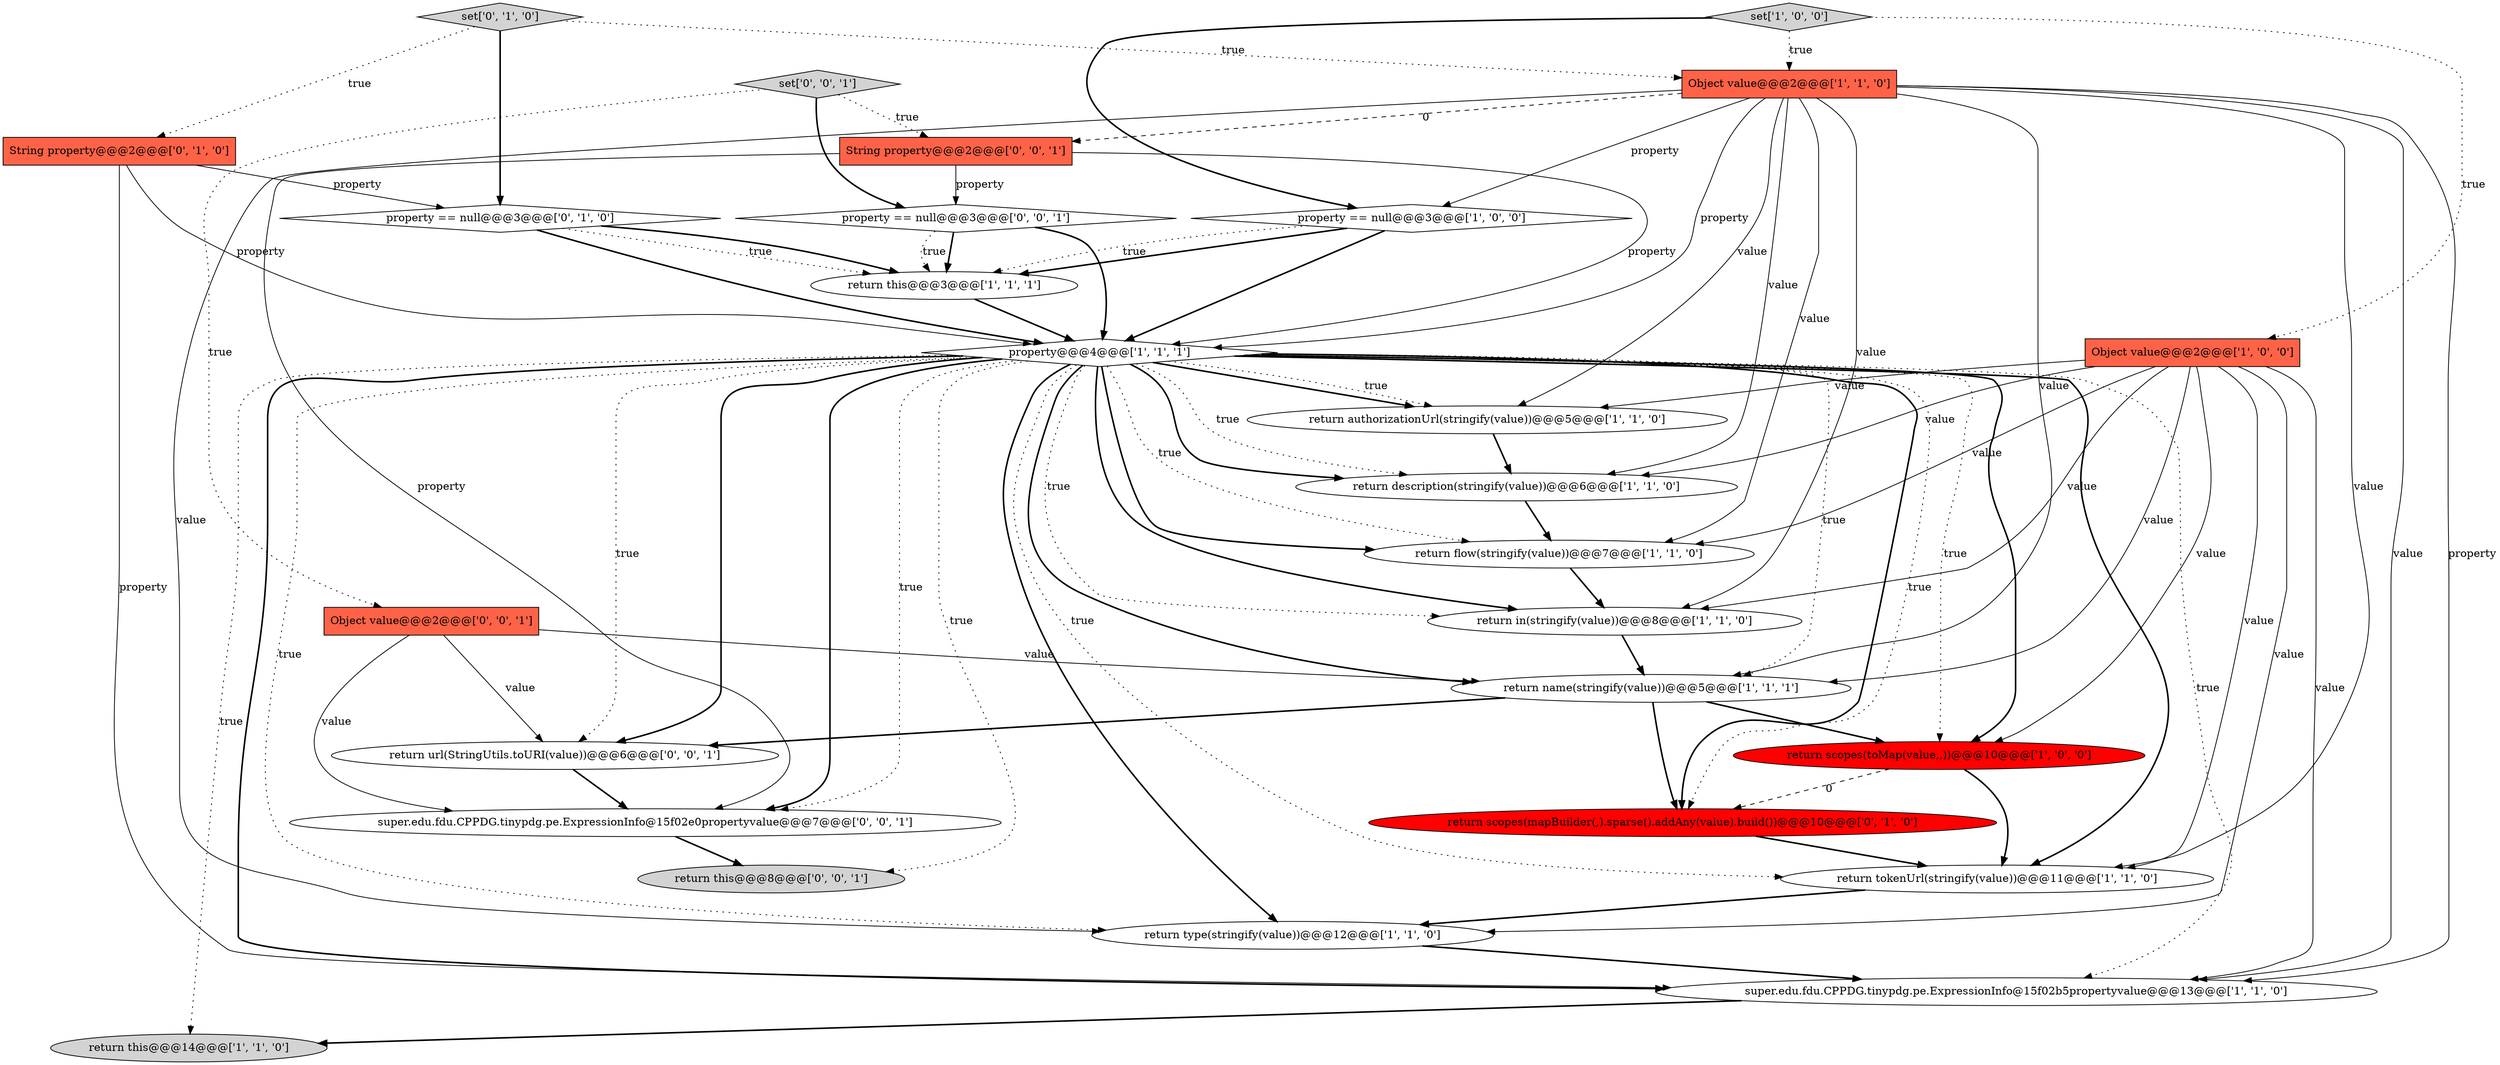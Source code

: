 digraph {
1 [style = filled, label = "return flow(stringify(value))@@@7@@@['1', '1', '0']", fillcolor = white, shape = ellipse image = "AAA0AAABBB1BBB"];
22 [style = filled, label = "super.edu.fdu.CPPDG.tinypdg.pe.ExpressionInfo@15f02e0propertyvalue@@@7@@@['0', '0', '1']", fillcolor = white, shape = ellipse image = "AAA0AAABBB3BBB"];
4 [style = filled, label = "super.edu.fdu.CPPDG.tinypdg.pe.ExpressionInfo@15f02b5propertyvalue@@@13@@@['1', '1', '0']", fillcolor = white, shape = ellipse image = "AAA0AAABBB1BBB"];
3 [style = filled, label = "property == null@@@3@@@['1', '0', '0']", fillcolor = white, shape = diamond image = "AAA0AAABBB1BBB"];
23 [style = filled, label = "property == null@@@3@@@['0', '0', '1']", fillcolor = white, shape = diamond image = "AAA0AAABBB3BBB"];
2 [style = filled, label = "return this@@@14@@@['1', '1', '0']", fillcolor = lightgray, shape = ellipse image = "AAA0AAABBB1BBB"];
17 [style = filled, label = "String property@@@2@@@['0', '1', '0']", fillcolor = tomato, shape = box image = "AAA0AAABBB2BBB"];
18 [style = filled, label = "return scopes(mapBuilder(,).sparse().addAny(value).build())@@@10@@@['0', '1', '0']", fillcolor = red, shape = ellipse image = "AAA1AAABBB2BBB"];
20 [style = filled, label = "Object value@@@2@@@['0', '0', '1']", fillcolor = tomato, shape = box image = "AAA0AAABBB3BBB"];
5 [style = filled, label = "return description(stringify(value))@@@6@@@['1', '1', '0']", fillcolor = white, shape = ellipse image = "AAA0AAABBB1BBB"];
12 [style = filled, label = "property@@@4@@@['1', '1', '1']", fillcolor = white, shape = diamond image = "AAA0AAABBB1BBB"];
6 [style = filled, label = "return in(stringify(value))@@@8@@@['1', '1', '0']", fillcolor = white, shape = ellipse image = "AAA0AAABBB1BBB"];
16 [style = filled, label = "property == null@@@3@@@['0', '1', '0']", fillcolor = white, shape = diamond image = "AAA0AAABBB2BBB"];
14 [style = filled, label = "return authorizationUrl(stringify(value))@@@5@@@['1', '1', '0']", fillcolor = white, shape = ellipse image = "AAA0AAABBB1BBB"];
7 [style = filled, label = "set['1', '0', '0']", fillcolor = lightgray, shape = diamond image = "AAA0AAABBB1BBB"];
26 [style = filled, label = "set['0', '0', '1']", fillcolor = lightgray, shape = diamond image = "AAA0AAABBB3BBB"];
8 [style = filled, label = "return this@@@3@@@['1', '1', '1']", fillcolor = white, shape = ellipse image = "AAA0AAABBB1BBB"];
9 [style = filled, label = "return type(stringify(value))@@@12@@@['1', '1', '0']", fillcolor = white, shape = ellipse image = "AAA0AAABBB1BBB"];
19 [style = filled, label = "set['0', '1', '0']", fillcolor = lightgray, shape = diamond image = "AAA0AAABBB2BBB"];
25 [style = filled, label = "return this@@@8@@@['0', '0', '1']", fillcolor = lightgray, shape = ellipse image = "AAA0AAABBB3BBB"];
24 [style = filled, label = "String property@@@2@@@['0', '0', '1']", fillcolor = tomato, shape = box image = "AAA0AAABBB3BBB"];
21 [style = filled, label = "return url(StringUtils.toURI(value))@@@6@@@['0', '0', '1']", fillcolor = white, shape = ellipse image = "AAA0AAABBB3BBB"];
15 [style = filled, label = "Object value@@@2@@@['1', '1', '0']", fillcolor = tomato, shape = box image = "AAA0AAABBB1BBB"];
11 [style = filled, label = "return tokenUrl(stringify(value))@@@11@@@['1', '1', '0']", fillcolor = white, shape = ellipse image = "AAA0AAABBB1BBB"];
10 [style = filled, label = "return scopes(toMap(value,,))@@@10@@@['1', '0', '0']", fillcolor = red, shape = ellipse image = "AAA1AAABBB1BBB"];
13 [style = filled, label = "Object value@@@2@@@['1', '0', '0']", fillcolor = tomato, shape = box image = "AAA0AAABBB1BBB"];
0 [style = filled, label = "return name(stringify(value))@@@5@@@['1', '1', '1']", fillcolor = white, shape = ellipse image = "AAA0AAABBB1BBB"];
12->5 [style = bold, label=""];
15->3 [style = solid, label="property"];
13->6 [style = solid, label="value"];
15->1 [style = solid, label="value"];
20->22 [style = solid, label="value"];
17->4 [style = solid, label="property"];
12->9 [style = bold, label=""];
11->9 [style = bold, label=""];
12->21 [style = dotted, label="true"];
24->12 [style = solid, label="property"];
12->10 [style = bold, label=""];
15->6 [style = solid, label="value"];
24->22 [style = solid, label="property"];
26->24 [style = dotted, label="true"];
12->18 [style = bold, label=""];
23->12 [style = bold, label=""];
13->14 [style = solid, label="value"];
12->22 [style = bold, label=""];
10->18 [style = dashed, label="0"];
10->11 [style = bold, label=""];
15->4 [style = solid, label="value"];
22->25 [style = bold, label=""];
19->17 [style = dotted, label="true"];
12->21 [style = bold, label=""];
7->13 [style = dotted, label="true"];
18->11 [style = bold, label=""];
12->2 [style = dotted, label="true"];
12->11 [style = bold, label=""];
26->20 [style = dotted, label="true"];
12->18 [style = dotted, label="true"];
0->21 [style = bold, label=""];
4->2 [style = bold, label=""];
13->10 [style = solid, label="value"];
15->14 [style = solid, label="value"];
23->8 [style = bold, label=""];
12->1 [style = bold, label=""];
12->11 [style = dotted, label="true"];
5->1 [style = bold, label=""];
12->22 [style = dotted, label="true"];
12->10 [style = dotted, label="true"];
12->6 [style = dotted, label="true"];
15->11 [style = solid, label="value"];
21->22 [style = bold, label=""];
12->14 [style = bold, label=""];
12->0 [style = dotted, label="true"];
12->4 [style = dotted, label="true"];
12->25 [style = dotted, label="true"];
16->8 [style = dotted, label="true"];
13->11 [style = solid, label="value"];
16->8 [style = bold, label=""];
15->24 [style = dashed, label="0"];
13->1 [style = solid, label="value"];
15->5 [style = solid, label="value"];
3->12 [style = bold, label=""];
19->15 [style = dotted, label="true"];
20->21 [style = solid, label="value"];
7->15 [style = dotted, label="true"];
19->16 [style = bold, label=""];
15->12 [style = solid, label="property"];
13->0 [style = solid, label="value"];
1->6 [style = bold, label=""];
20->0 [style = solid, label="value"];
3->8 [style = bold, label=""];
15->0 [style = solid, label="value"];
0->18 [style = bold, label=""];
8->12 [style = bold, label=""];
14->5 [style = bold, label=""];
17->12 [style = solid, label="property"];
15->4 [style = solid, label="property"];
23->8 [style = dotted, label="true"];
9->4 [style = bold, label=""];
12->1 [style = dotted, label="true"];
6->0 [style = bold, label=""];
12->6 [style = bold, label=""];
12->0 [style = bold, label=""];
7->3 [style = bold, label=""];
13->9 [style = solid, label="value"];
12->14 [style = dotted, label="true"];
0->10 [style = bold, label=""];
13->5 [style = solid, label="value"];
12->4 [style = bold, label=""];
12->5 [style = dotted, label="true"];
17->16 [style = solid, label="property"];
26->23 [style = bold, label=""];
13->4 [style = solid, label="value"];
3->8 [style = dotted, label="true"];
16->12 [style = bold, label=""];
24->23 [style = solid, label="property"];
12->9 [style = dotted, label="true"];
15->9 [style = solid, label="value"];
}
